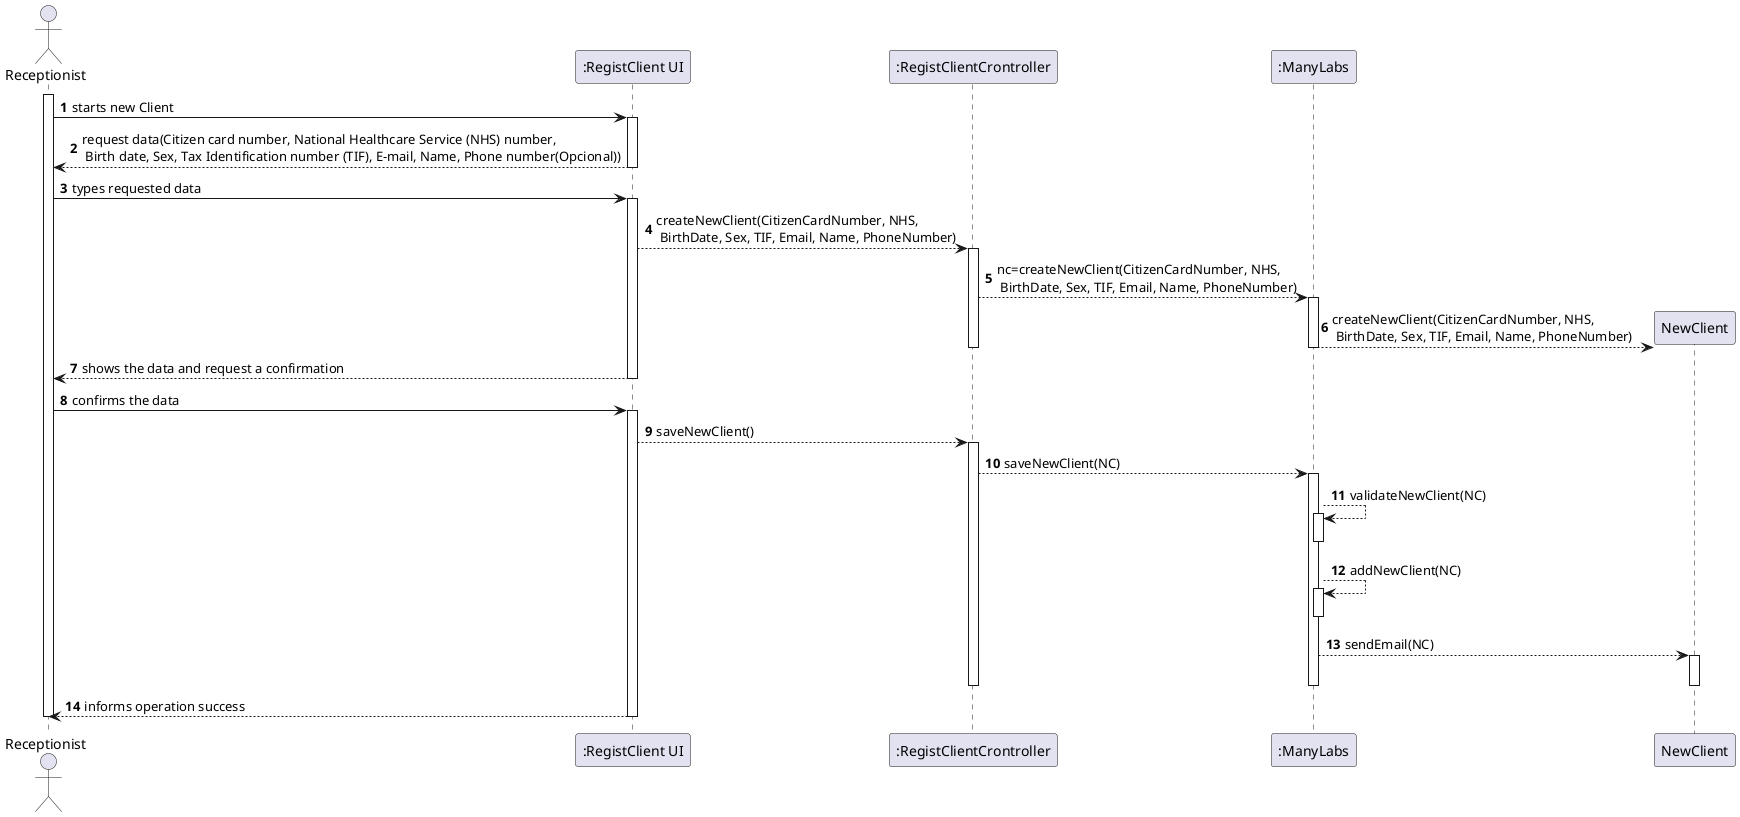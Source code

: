 @startuml
actor Receptionist as Adm
participant ":RegistClient UI" as System
participant ":RegistClientCrontroller" as RCC
participant ":ManyLabs" as ML



autonumber
activate Adm
Adm -> System: starts new Client
activate System
System --> Adm: request data(Citizen card number, National Healthcare Service (NHS) number,\n Birth date, Sex, Tax Identification number (TIF), E-mail, Name, Phone number(Opcional))
deactivate System




Adm -> System: types requested data
activate System
System-->RCC: createNewClient(CitizenCardNumber, NHS,\n BirthDate, Sex, TIF, Email, Name, PhoneNumber)
activate RCC
RCC-->ML: nc=createNewClient(CitizenCardNumber, NHS,\n BirthDate, Sex, TIF, Email, Name, PhoneNumber)
activate ML
create "NewClient" as NC
ML-->NC: createNewClient(CitizenCardNumber, NHS,\n BirthDate, Sex, TIF, Email, Name, PhoneNumber) 
deactivate ML
deactivate RCC
System --> Adm: shows the data and request a confirmation
deactivate System


Adm -> System: confirms the data
activate System
System-->RCC: saveNewClient()
activate RCC
RCC-->ML:saveNewClient(NC)
activate ML
ML-->ML:validateNewClient(NC)
activate ML
deactivate ML
ML-->ML:addNewClient(NC)
activate ML
deactivate ML
ML-->NC:sendEmail(NC)
activate NC
deactivate NC
deactivate ML
deactivate RCC
System --> Adm: informs operation success
deactivate System
deactivate Adm
@enduml
